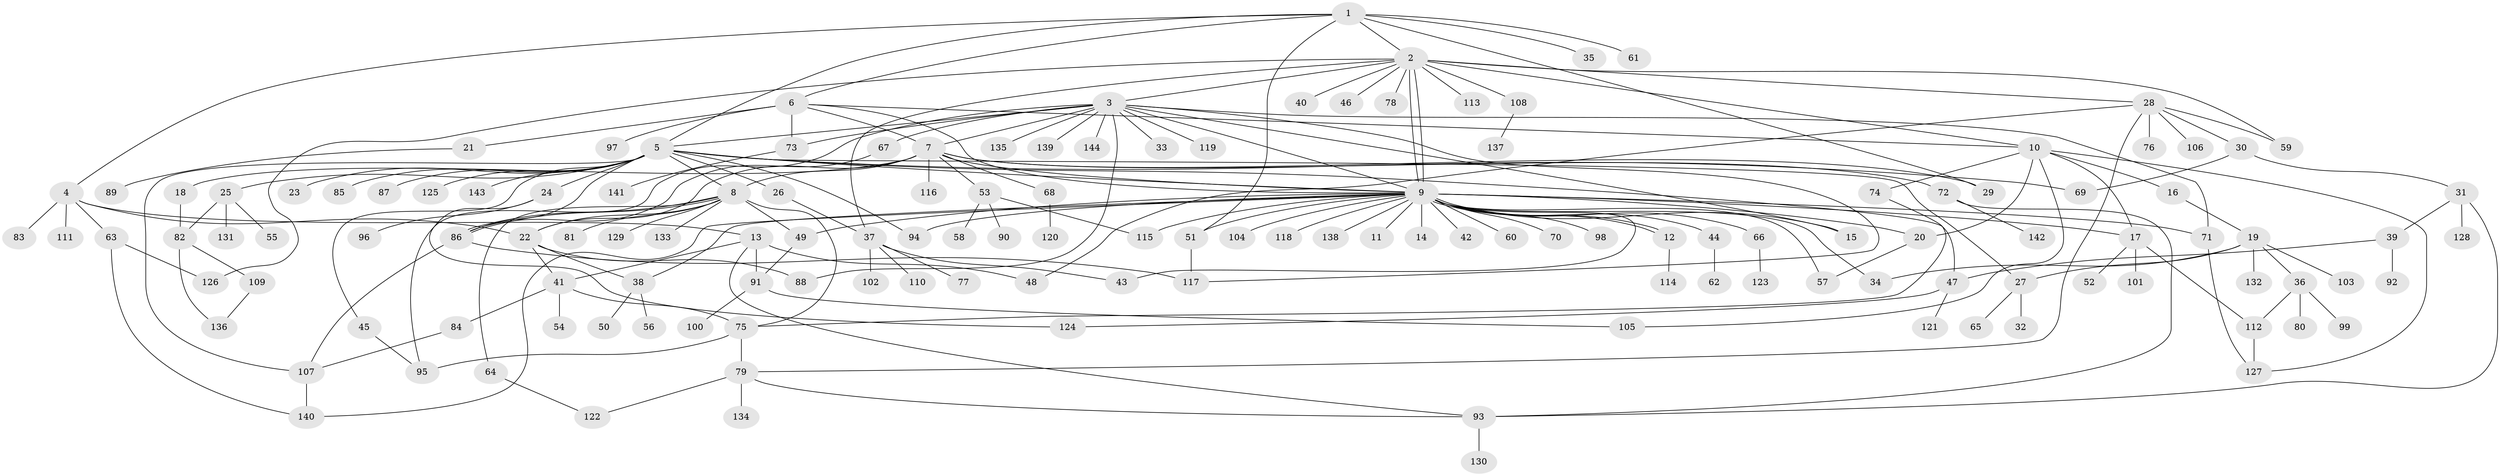 // coarse degree distribution, {30: 0.011627906976744186, 1: 0.6395348837209303, 2: 0.1744186046511628, 12: 0.023255813953488372, 6: 0.03488372093023256, 4: 0.03488372093023256, 3: 0.023255813953488372, 23: 0.011627906976744186, 5: 0.011627906976744186, 9: 0.011627906976744186, 7: 0.011627906976744186, 11: 0.011627906976744186}
// Generated by graph-tools (version 1.1) at 2025/52/03/04/25 21:52:00]
// undirected, 144 vertices, 204 edges
graph export_dot {
graph [start="1"]
  node [color=gray90,style=filled];
  1;
  2;
  3;
  4;
  5;
  6;
  7;
  8;
  9;
  10;
  11;
  12;
  13;
  14;
  15;
  16;
  17;
  18;
  19;
  20;
  21;
  22;
  23;
  24;
  25;
  26;
  27;
  28;
  29;
  30;
  31;
  32;
  33;
  34;
  35;
  36;
  37;
  38;
  39;
  40;
  41;
  42;
  43;
  44;
  45;
  46;
  47;
  48;
  49;
  50;
  51;
  52;
  53;
  54;
  55;
  56;
  57;
  58;
  59;
  60;
  61;
  62;
  63;
  64;
  65;
  66;
  67;
  68;
  69;
  70;
  71;
  72;
  73;
  74;
  75;
  76;
  77;
  78;
  79;
  80;
  81;
  82;
  83;
  84;
  85;
  86;
  87;
  88;
  89;
  90;
  91;
  92;
  93;
  94;
  95;
  96;
  97;
  98;
  99;
  100;
  101;
  102;
  103;
  104;
  105;
  106;
  107;
  108;
  109;
  110;
  111;
  112;
  113;
  114;
  115;
  116;
  117;
  118;
  119;
  120;
  121;
  122;
  123;
  124;
  125;
  126;
  127;
  128;
  129;
  130;
  131;
  132;
  133;
  134;
  135;
  136;
  137;
  138;
  139;
  140;
  141;
  142;
  143;
  144;
  1 -- 2;
  1 -- 4;
  1 -- 5;
  1 -- 6;
  1 -- 29;
  1 -- 35;
  1 -- 51;
  1 -- 61;
  2 -- 3;
  2 -- 9;
  2 -- 9;
  2 -- 10;
  2 -- 28;
  2 -- 37;
  2 -- 40;
  2 -- 46;
  2 -- 59;
  2 -- 78;
  2 -- 108;
  2 -- 113;
  2 -- 126;
  3 -- 5;
  3 -- 7;
  3 -- 9;
  3 -- 15;
  3 -- 33;
  3 -- 67;
  3 -- 71;
  3 -- 73;
  3 -- 88;
  3 -- 95;
  3 -- 117;
  3 -- 119;
  3 -- 135;
  3 -- 139;
  3 -- 144;
  4 -- 13;
  4 -- 22;
  4 -- 63;
  4 -- 83;
  4 -- 111;
  5 -- 8;
  5 -- 9;
  5 -- 23;
  5 -- 24;
  5 -- 25;
  5 -- 26;
  5 -- 27;
  5 -- 45;
  5 -- 47;
  5 -- 69;
  5 -- 85;
  5 -- 86;
  5 -- 87;
  5 -- 94;
  5 -- 107;
  5 -- 125;
  5 -- 143;
  6 -- 7;
  6 -- 9;
  6 -- 10;
  6 -- 21;
  6 -- 73;
  6 -- 97;
  7 -- 8;
  7 -- 9;
  7 -- 18;
  7 -- 22;
  7 -- 29;
  7 -- 53;
  7 -- 68;
  7 -- 72;
  7 -- 116;
  8 -- 22;
  8 -- 49;
  8 -- 64;
  8 -- 75;
  8 -- 81;
  8 -- 86;
  8 -- 86;
  8 -- 129;
  8 -- 133;
  9 -- 11;
  9 -- 12;
  9 -- 12;
  9 -- 14;
  9 -- 15;
  9 -- 17;
  9 -- 20;
  9 -- 34;
  9 -- 38;
  9 -- 42;
  9 -- 43;
  9 -- 44;
  9 -- 49;
  9 -- 51;
  9 -- 57;
  9 -- 60;
  9 -- 66;
  9 -- 70;
  9 -- 71;
  9 -- 94;
  9 -- 98;
  9 -- 104;
  9 -- 115;
  9 -- 118;
  9 -- 138;
  9 -- 140;
  10 -- 16;
  10 -- 17;
  10 -- 20;
  10 -- 74;
  10 -- 105;
  10 -- 127;
  12 -- 114;
  13 -- 41;
  13 -- 48;
  13 -- 91;
  13 -- 93;
  16 -- 19;
  17 -- 52;
  17 -- 101;
  17 -- 112;
  18 -- 82;
  19 -- 27;
  19 -- 34;
  19 -- 36;
  19 -- 103;
  19 -- 132;
  20 -- 57;
  21 -- 89;
  22 -- 38;
  22 -- 41;
  22 -- 88;
  24 -- 96;
  24 -- 124;
  25 -- 55;
  25 -- 82;
  25 -- 131;
  26 -- 37;
  27 -- 32;
  27 -- 65;
  28 -- 30;
  28 -- 48;
  28 -- 59;
  28 -- 76;
  28 -- 79;
  28 -- 106;
  30 -- 31;
  30 -- 69;
  31 -- 39;
  31 -- 93;
  31 -- 128;
  36 -- 80;
  36 -- 99;
  36 -- 112;
  37 -- 43;
  37 -- 77;
  37 -- 102;
  37 -- 110;
  38 -- 50;
  38 -- 56;
  39 -- 47;
  39 -- 92;
  41 -- 54;
  41 -- 75;
  41 -- 84;
  44 -- 62;
  45 -- 95;
  47 -- 121;
  47 -- 124;
  49 -- 91;
  51 -- 117;
  53 -- 58;
  53 -- 90;
  53 -- 115;
  63 -- 126;
  63 -- 140;
  64 -- 122;
  66 -- 123;
  67 -- 86;
  68 -- 120;
  71 -- 127;
  72 -- 93;
  72 -- 142;
  73 -- 141;
  74 -- 75;
  75 -- 79;
  75 -- 95;
  79 -- 93;
  79 -- 122;
  79 -- 134;
  82 -- 109;
  82 -- 136;
  84 -- 107;
  86 -- 107;
  86 -- 117;
  91 -- 100;
  91 -- 105;
  93 -- 130;
  107 -- 140;
  108 -- 137;
  109 -- 136;
  112 -- 127;
}
